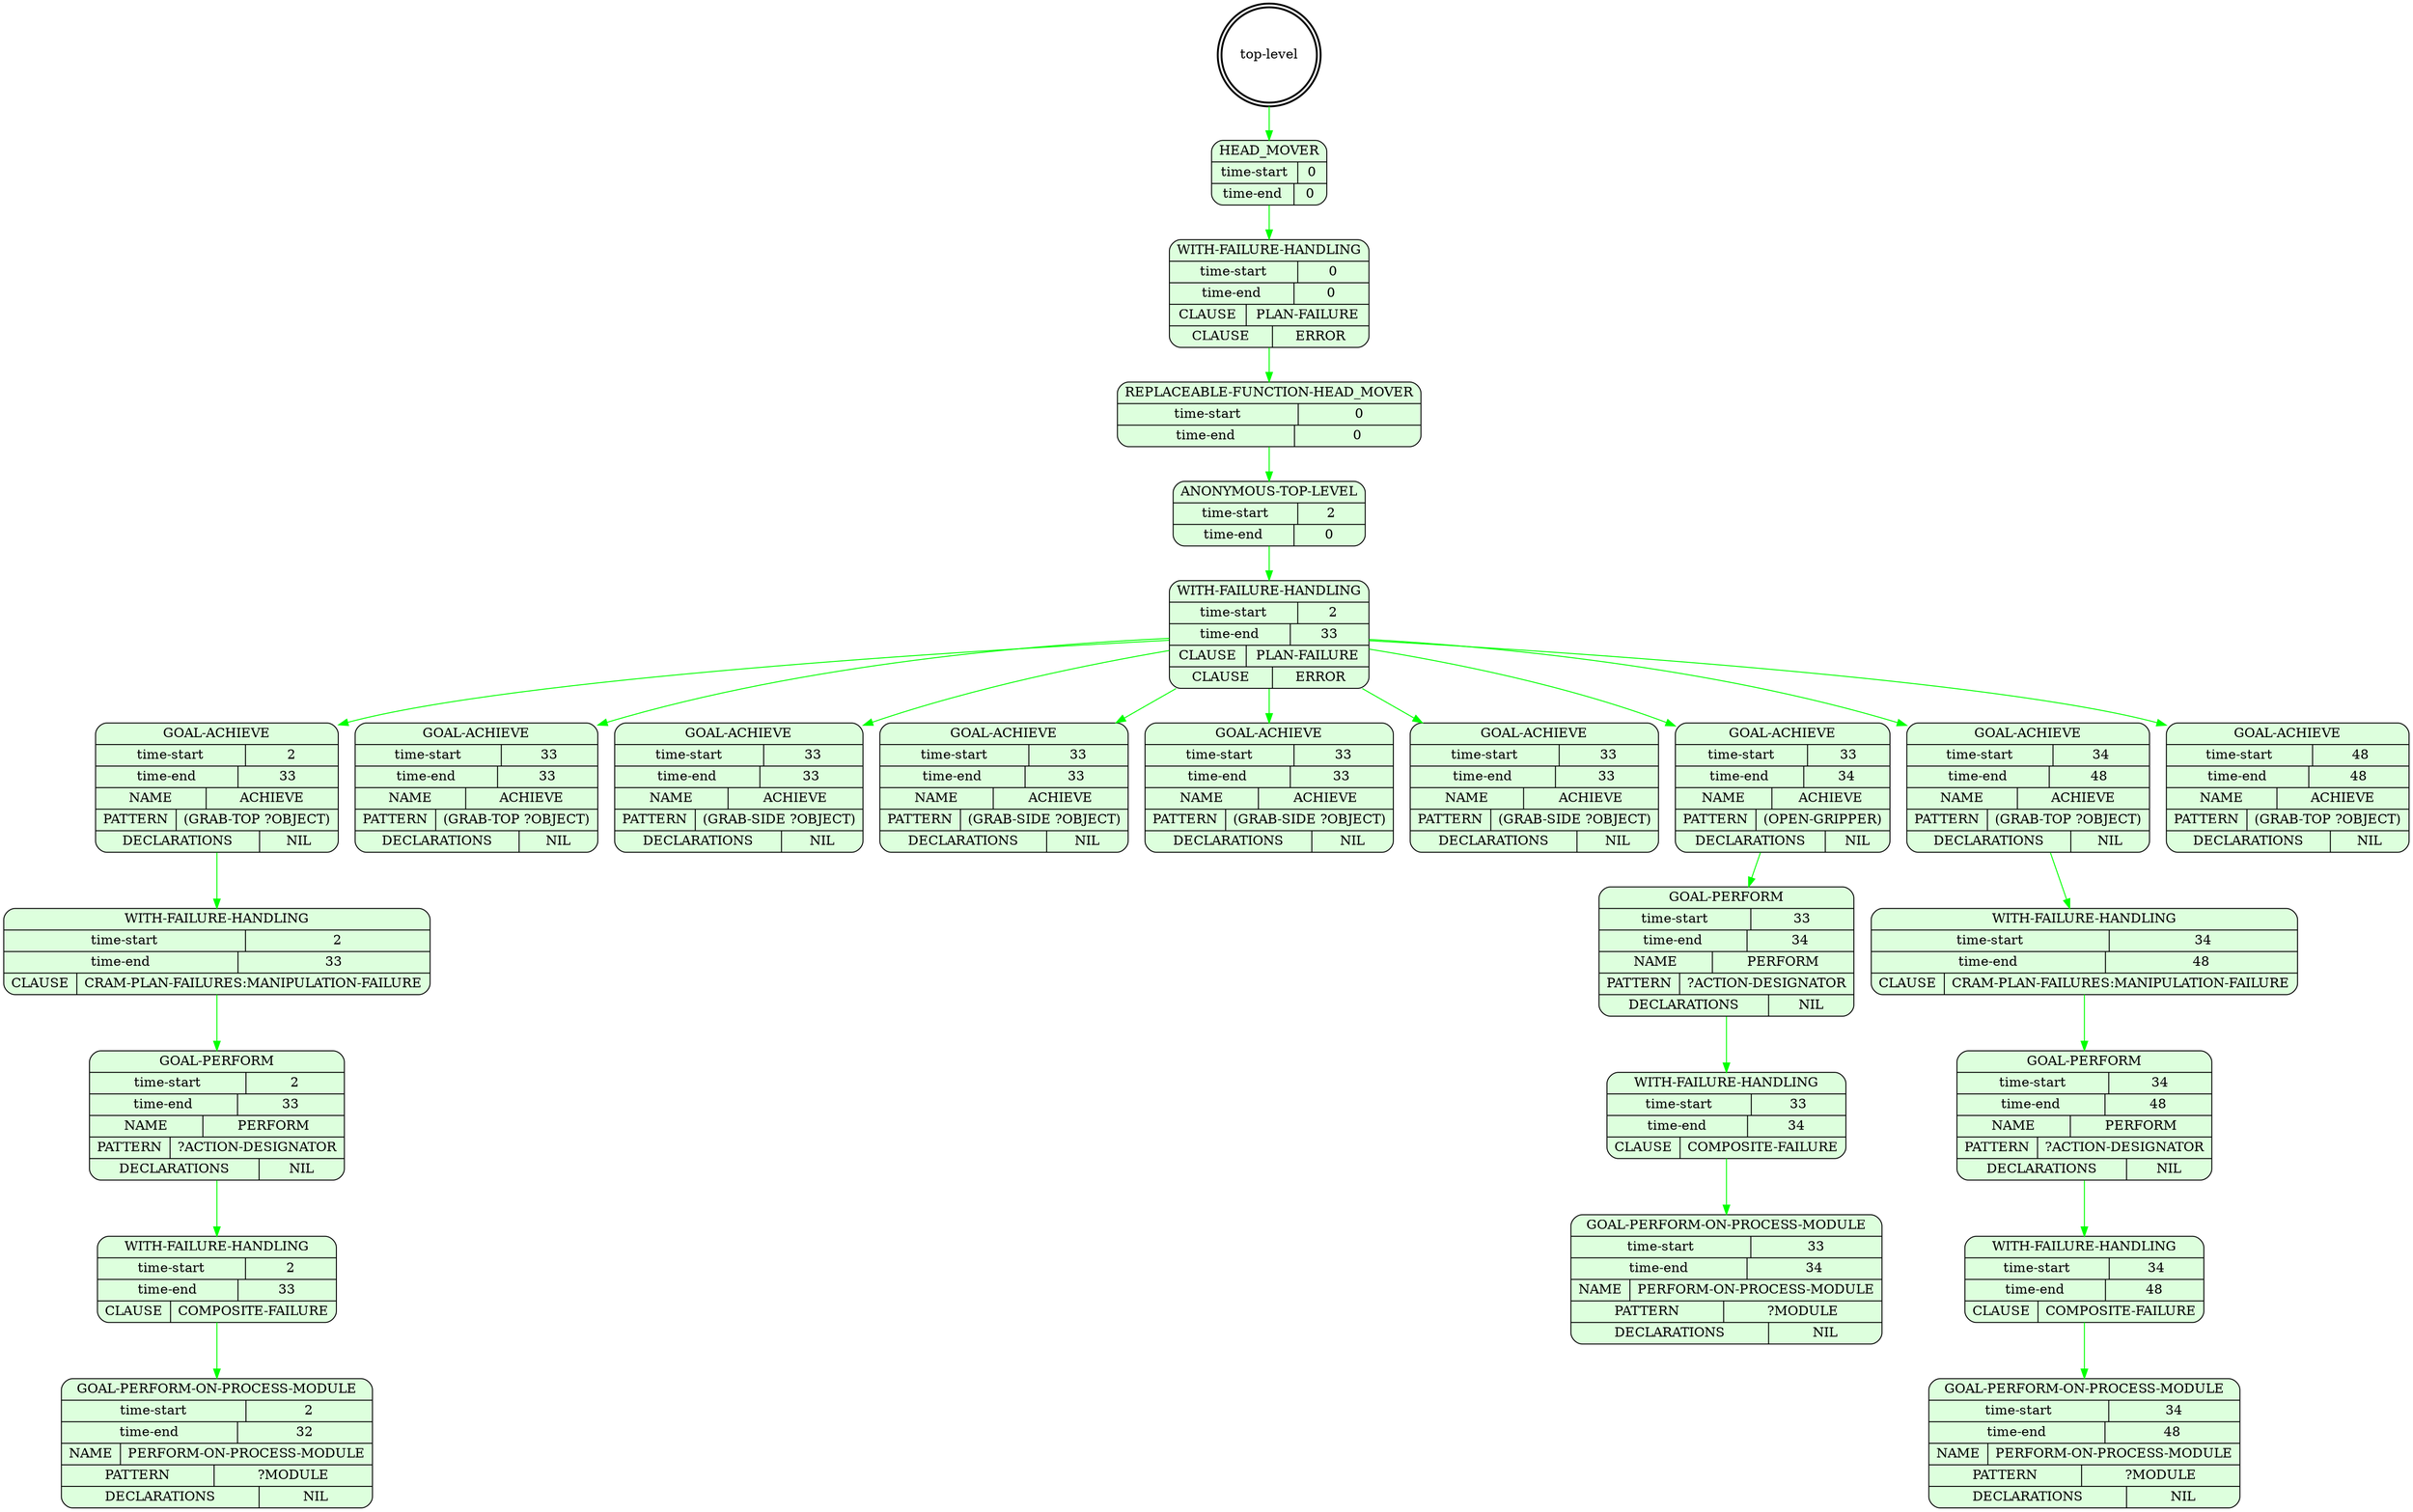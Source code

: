digraph plangraph_EJ89MtTV3OAafYcu {
  node_nOkDOTQwpYGvhYcD [shape=doublecircle, style=bold, label="top-level"];

  node_yem654lIIJoHALXX [shape=Mrecord, style=filled, fillcolor="#ddffdd", label="{HEAD_MOVER|{time-start | 0}|{time-end | 0}}"];
  edge [color="green", label=""];
  node_nOkDOTQwpYGvhYcD -> node_yem654lIIJoHALXX;

  node_UkVheGcWryJ2mDlg [shape=Mrecord, style=filled, fillcolor="#ddffdd", label="{WITH-FAILURE-HANDLING|{time-start | 0}|{time-end | 0}|{CLAUSE | PLAN-FAILURE}|{CLAUSE | ERROR}}"];
  edge [color="green", label=""];
  node_yem654lIIJoHALXX -> node_UkVheGcWryJ2mDlg;

  node_RKRzM5f8S0mFWFnQ [shape=Mrecord, style=filled, fillcolor="#ddffdd", label="{REPLACEABLE-FUNCTION-HEAD_MOVER|{time-start | 0}|{time-end | 0}}"];
  edge [color="green", label=""];
  node_UkVheGcWryJ2mDlg -> node_RKRzM5f8S0mFWFnQ;

  node_dTs6qK0UlSUhGIHw [shape=Mrecord, style=filled, fillcolor="#ddffdd", label="{ANONYMOUS-TOP-LEVEL|{time-start | 2}|{time-end | 0}}"];
  edge [color="green", label=""];
  node_RKRzM5f8S0mFWFnQ -> node_dTs6qK0UlSUhGIHw;

  node_pzIBdJVWSTlac8RW [shape=Mrecord, style=filled, fillcolor="#ddffdd", label="{WITH-FAILURE-HANDLING|{time-start | 2}|{time-end | 33}|{CLAUSE | PLAN-FAILURE}|{CLAUSE | ERROR}}"];
  edge [color="green", label=""];
  node_dTs6qK0UlSUhGIHw -> node_pzIBdJVWSTlac8RW;

  node_2gGavByiSqHX7tPH [shape=Mrecord, style=filled, fillcolor="#ddffdd", label="{GOAL-ACHIEVE|{time-start | 2}|{time-end | 33}|{NAME | ACHIEVE}|{PATTERN | (GRAB-TOP ?OBJECT)}|{DECLARATIONS | NIL}}"];
  edge [color="green", label=""];
  node_pzIBdJVWSTlac8RW -> node_2gGavByiSqHX7tPH;

  node_R8kzYjVJUyQuYjwX [shape=Mrecord, style=filled, fillcolor="#ddffdd", label="{WITH-FAILURE-HANDLING|{time-start | 2}|{time-end | 33}|{CLAUSE | CRAM-PLAN-FAILURES:MANIPULATION-FAILURE}}"];
  edge [color="green", label=""];
  node_2gGavByiSqHX7tPH -> node_R8kzYjVJUyQuYjwX;

  node_jpDdBa99lkd6aatH [shape=Mrecord, style=filled, fillcolor="#ddffdd", label="{GOAL-PERFORM|{time-start | 2}|{time-end | 33}|{NAME | PERFORM}|{PATTERN | ?ACTION-DESIGNATOR}|{DECLARATIONS | NIL}}"];
  edge [color="green", label=""];
  node_R8kzYjVJUyQuYjwX -> node_jpDdBa99lkd6aatH;

  node_QIeFyZ82cwqpcI0j [shape=Mrecord, style=filled, fillcolor="#ddffdd", label="{WITH-FAILURE-HANDLING|{time-start | 2}|{time-end | 33}|{CLAUSE | COMPOSITE-FAILURE}}"];
  edge [color="green", label=""];
  node_jpDdBa99lkd6aatH -> node_QIeFyZ82cwqpcI0j;

  node_DitGwY2PTstjByDY [shape=Mrecord, style=filled, fillcolor="#ddffdd", label="{GOAL-PERFORM-ON-PROCESS-MODULE|{time-start | 2}|{time-end | 32}|{NAME | PERFORM-ON-PROCESS-MODULE}|{PATTERN | ?MODULE}|{DECLARATIONS | NIL}}"];
  edge [color="green", label=""];
  node_QIeFyZ82cwqpcI0j -> node_DitGwY2PTstjByDY;

  node_iHa3FAKD6hy0i5Uj [shape=Mrecord, style=filled, fillcolor="#ddffdd", label="{GOAL-ACHIEVE|{time-start | 33}|{time-end | 33}|{NAME | ACHIEVE}|{PATTERN | (GRAB-TOP ?OBJECT)}|{DECLARATIONS | NIL}}"];
  edge [color="green", label=""];
  node_pzIBdJVWSTlac8RW -> node_iHa3FAKD6hy0i5Uj;

  node_5KI9JlSW8wjwaOGC [shape=Mrecord, style=filled, fillcolor="#ddffdd", label="{GOAL-ACHIEVE|{time-start | 33}|{time-end | 33}|{NAME | ACHIEVE}|{PATTERN | (GRAB-SIDE ?OBJECT)}|{DECLARATIONS | NIL}}"];
  edge [color="green", label=""];
  node_pzIBdJVWSTlac8RW -> node_5KI9JlSW8wjwaOGC;

  node_P0lIcZnov2Ds2Nfh [shape=Mrecord, style=filled, fillcolor="#ddffdd", label="{GOAL-ACHIEVE|{time-start | 33}|{time-end | 33}|{NAME | ACHIEVE}|{PATTERN | (GRAB-SIDE ?OBJECT)}|{DECLARATIONS | NIL}}"];
  edge [color="green", label=""];
  node_pzIBdJVWSTlac8RW -> node_P0lIcZnov2Ds2Nfh;

  node_yX8dFX3Kw93lcvo8 [shape=Mrecord, style=filled, fillcolor="#ddffdd", label="{GOAL-ACHIEVE|{time-start | 33}|{time-end | 33}|{NAME | ACHIEVE}|{PATTERN | (GRAB-SIDE ?OBJECT)}|{DECLARATIONS | NIL}}"];
  edge [color="green", label=""];
  node_pzIBdJVWSTlac8RW -> node_yX8dFX3Kw93lcvo8;

  node_TvgUHlKVhpxLrqpG [shape=Mrecord, style=filled, fillcolor="#ddffdd", label="{GOAL-ACHIEVE|{time-start | 33}|{time-end | 33}|{NAME | ACHIEVE}|{PATTERN | (GRAB-SIDE ?OBJECT)}|{DECLARATIONS | NIL}}"];
  edge [color="green", label=""];
  node_pzIBdJVWSTlac8RW -> node_TvgUHlKVhpxLrqpG;

  node_05Bm0kMHYTIfgVFV [shape=Mrecord, style=filled, fillcolor="#ddffdd", label="{GOAL-ACHIEVE|{time-start | 33}|{time-end | 34}|{NAME | ACHIEVE}|{PATTERN | (OPEN-GRIPPER)}|{DECLARATIONS | NIL}}"];
  edge [color="green", label=""];
  node_pzIBdJVWSTlac8RW -> node_05Bm0kMHYTIfgVFV;

  node_3CEEHUFhS8WB328O [shape=Mrecord, style=filled, fillcolor="#ddffdd", label="{GOAL-PERFORM|{time-start | 33}|{time-end | 34}|{NAME | PERFORM}|{PATTERN | ?ACTION-DESIGNATOR}|{DECLARATIONS | NIL}}"];
  edge [color="green", label=""];
  node_05Bm0kMHYTIfgVFV -> node_3CEEHUFhS8WB328O;

  node_sXTGkT972pFOIDXP [shape=Mrecord, style=filled, fillcolor="#ddffdd", label="{WITH-FAILURE-HANDLING|{time-start | 33}|{time-end | 34}|{CLAUSE | COMPOSITE-FAILURE}}"];
  edge [color="green", label=""];
  node_3CEEHUFhS8WB328O -> node_sXTGkT972pFOIDXP;

  node_fuvX7aiiEIrAySso [shape=Mrecord, style=filled, fillcolor="#ddffdd", label="{GOAL-PERFORM-ON-PROCESS-MODULE|{time-start | 33}|{time-end | 34}|{NAME | PERFORM-ON-PROCESS-MODULE}|{PATTERN | ?MODULE}|{DECLARATIONS | NIL}}"];
  edge [color="green", label=""];
  node_sXTGkT972pFOIDXP -> node_fuvX7aiiEIrAySso;

  node_gQqVVmBGa2vWDvw1 [shape=Mrecord, style=filled, fillcolor="#ddffdd", label="{GOAL-ACHIEVE|{time-start | 34}|{time-end | 48}|{NAME | ACHIEVE}|{PATTERN | (GRAB-TOP ?OBJECT)}|{DECLARATIONS | NIL}}"];
  edge [color="green", label=""];
  node_pzIBdJVWSTlac8RW -> node_gQqVVmBGa2vWDvw1;

  node_hbIBppj2r3MRnhl4 [shape=Mrecord, style=filled, fillcolor="#ddffdd", label="{WITH-FAILURE-HANDLING|{time-start | 34}|{time-end | 48}|{CLAUSE | CRAM-PLAN-FAILURES:MANIPULATION-FAILURE}}"];
  edge [color="green", label=""];
  node_gQqVVmBGa2vWDvw1 -> node_hbIBppj2r3MRnhl4;

  node_FKVxHp8LA74xCDpf [shape=Mrecord, style=filled, fillcolor="#ddffdd", label="{GOAL-PERFORM|{time-start | 34}|{time-end | 48}|{NAME | PERFORM}|{PATTERN | ?ACTION-DESIGNATOR}|{DECLARATIONS | NIL}}"];
  edge [color="green", label=""];
  node_hbIBppj2r3MRnhl4 -> node_FKVxHp8LA74xCDpf;

  node_7uCp1d44IDtDQsIG [shape=Mrecord, style=filled, fillcolor="#ddffdd", label="{WITH-FAILURE-HANDLING|{time-start | 34}|{time-end | 48}|{CLAUSE | COMPOSITE-FAILURE}}"];
  edge [color="green", label=""];
  node_FKVxHp8LA74xCDpf -> node_7uCp1d44IDtDQsIG;

  node_p8fbNR7lNxwuiQ7z [shape=Mrecord, style=filled, fillcolor="#ddffdd", label="{GOAL-PERFORM-ON-PROCESS-MODULE|{time-start | 34}|{time-end | 48}|{NAME | PERFORM-ON-PROCESS-MODULE}|{PATTERN | ?MODULE}|{DECLARATIONS | NIL}}"];
  edge [color="green", label=""];
  node_7uCp1d44IDtDQsIG -> node_p8fbNR7lNxwuiQ7z;

  node_E66DcssPAhNqxrsh [shape=Mrecord, style=filled, fillcolor="#ddffdd", label="{GOAL-ACHIEVE|{time-start | 48}|{time-end | 48}|{NAME | ACHIEVE}|{PATTERN | (GRAB-TOP ?OBJECT)}|{DECLARATIONS | NIL}}"];
  edge [color="green", label=""];
  node_pzIBdJVWSTlac8RW -> node_E66DcssPAhNqxrsh;
}
